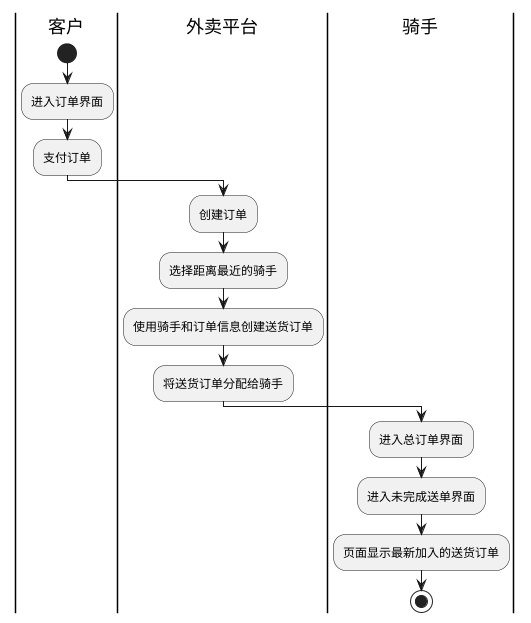 @startuml
'https://plantuml.com/activity-diagram-beta

|客户|
start
:进入订单界面;
:支付订单;
|外卖平台|
:创建订单;
:选择距离最近的骑手;
:使用骑手和订单信息创建送货订单;
:将送货订单分配给骑手;
|骑手|
:进入总订单界面;
:进入未完成送单界面;
:页面显示最新加入的送货订单;

stop

@enduml

